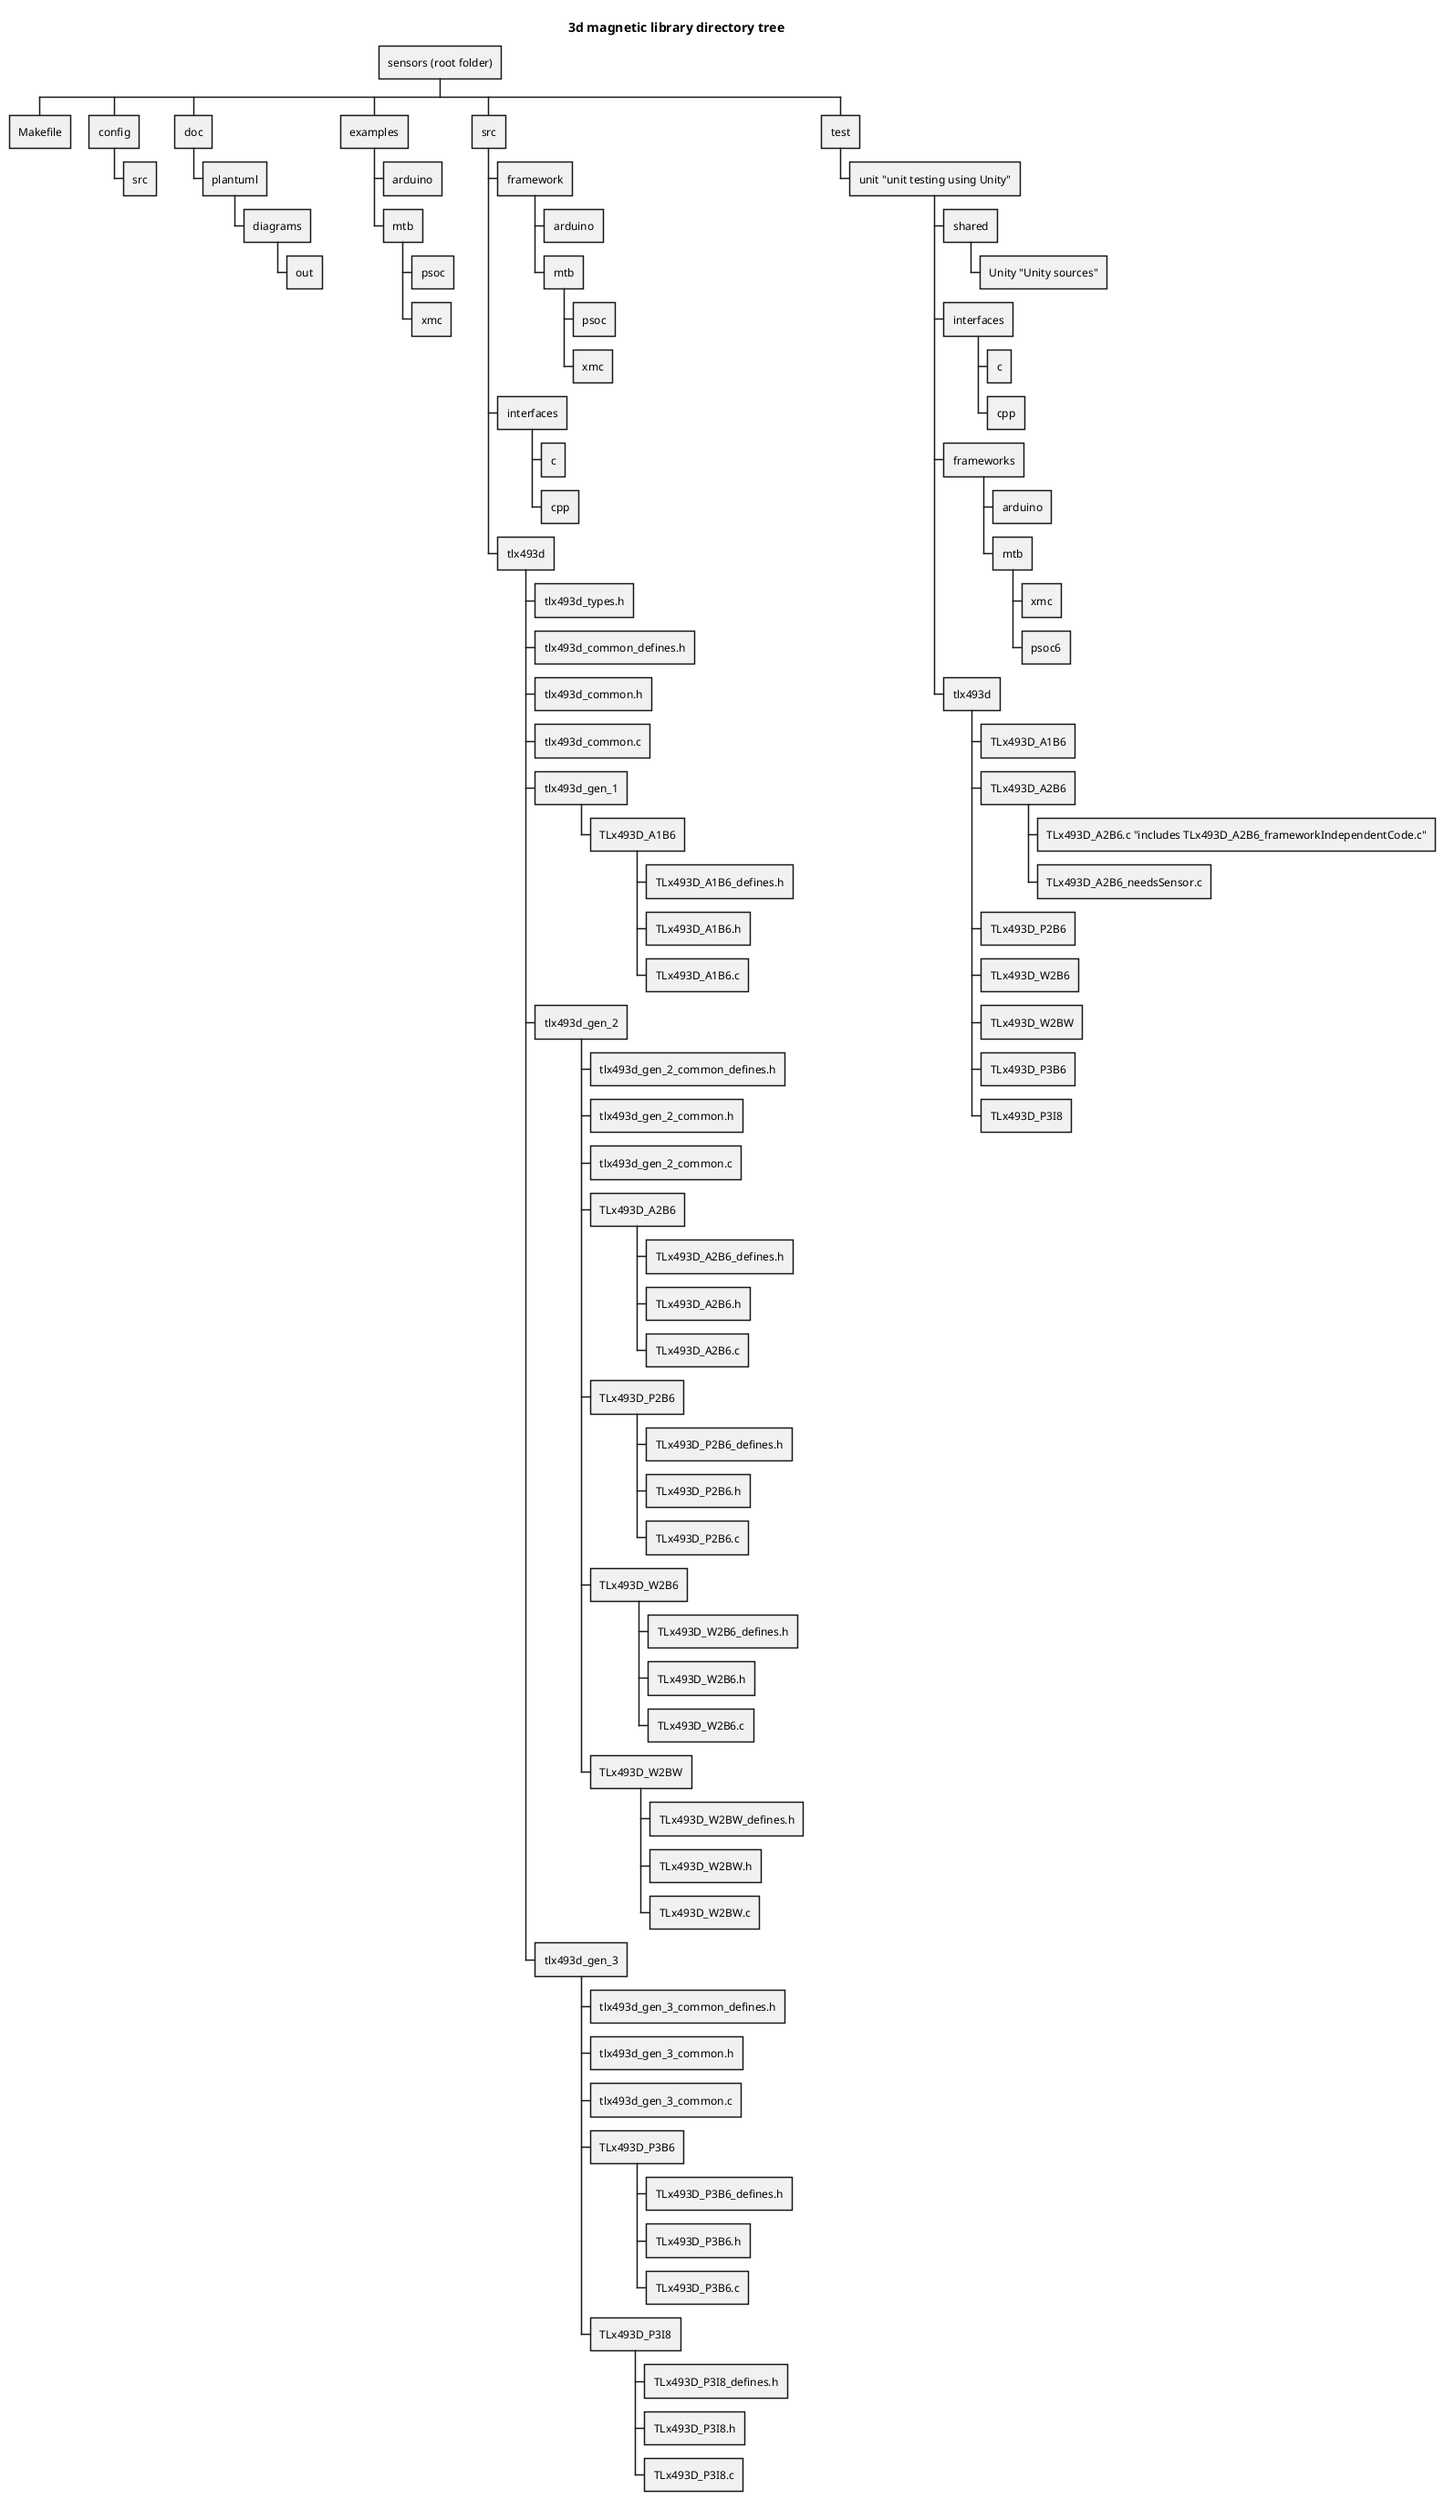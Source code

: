 @startwbs

title 3d magnetic library directory tree

* sensors (root folder)

** Makefile

** config
' *** cmake
' *** devops
' *** make
*** src

** doc
' *** doxygen
*** plantuml
**** diagrams
***** out
' *** readTheDocs

** examples
*** arduino
*** mtb
**** psoc
**** xmc

** src
*** framework
**** arduino
**** mtb
***** psoc
***** xmc

*** interfaces
**** c
**** cpp

*** tlx493d

**** tlx493d_types.h
**** tlx493d_common_defines.h
**** tlx493d_common.h
**** tlx493d_common.c

**** tlx493d_gen_1
'***** tlx493d_gen_1_common_defines.h
'***** tlx493d_gen_1_common.h
'***** tlx493d_gen_1_common.c
***** TLx493D_A1B6
****** TLx493D_A1B6_defines.h
****** TLx493D_A1B6.h
****** TLx493D_A1B6.c

**** tlx493d_gen_2
***** tlx493d_gen_2_common_defines.h
***** tlx493d_gen_2_common.h
***** tlx493d_gen_2_common.c
***** TLx493D_A2B6
****** TLx493D_A2B6_defines.h
****** TLx493D_A2B6.h
****** TLx493D_A2B6.c
***** TLx493D_P2B6
****** TLx493D_P2B6_defines.h
****** TLx493D_P2B6.h
****** TLx493D_P2B6.c
***** TLx493D_W2B6
****** TLx493D_W2B6_defines.h
****** TLx493D_W2B6.h
****** TLx493D_W2B6.c
***** TLx493D_W2BW
****** TLx493D_W2BW_defines.h
****** TLx493D_W2BW.h
****** TLx493D_W2BW.c

**** tlx493d_gen_3
***** tlx493d_gen_3_common_defines.h
***** tlx493d_gen_3_common.h
***** tlx493d_gen_3_common.c
***** TLx493D_P3B6
****** TLx493D_P3B6_defines.h
****** TLx493D_P3B6.h
****** TLx493D_P3B6.c
***** TLx493D_P3I8
****** TLx493D_P3I8_defines.h
****** TLx493D_P3I8.h
****** TLx493D_P3I8.c

** test
'*** unit "test on build platform"
*** unit "unit testing using Unity"
**** shared
***** Unity "Unity sources"
**** interfaces
***** c
***** cpp
**** frameworks
***** arduino
***** mtb
****** xmc
****** psoc6
**** tlx493d
***** TLx493D_A1B6

***** TLx493D_A2B6
****** TLx493D_A2B6.c "includes TLx493D_A2B6_frameworkIndependentCode.c"
****** TLx493D_A2B6_needsSensor.c
***** TLx493D_P2B6
***** TLx493D_W2B6
***** TLx493D_W2BW

***** TLx493D_P3B6
***** TLx493D_P3I8


@endwbs
